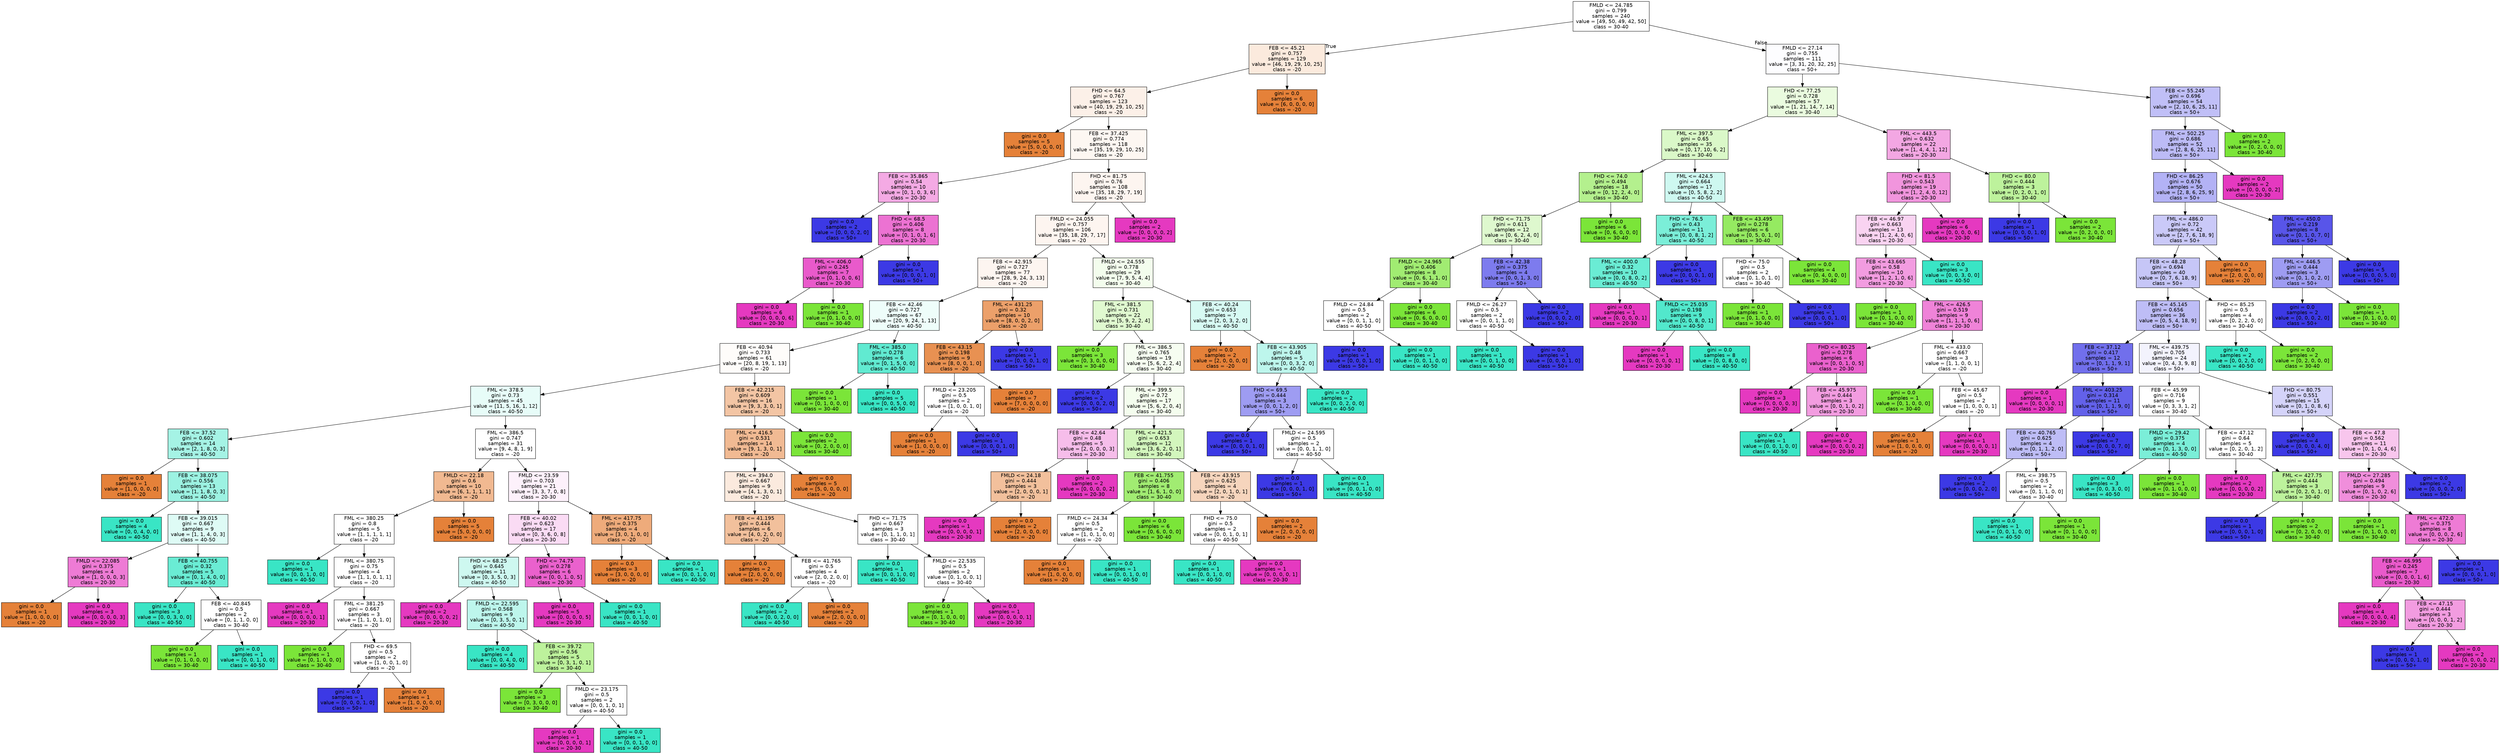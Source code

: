 digraph Tree {
node [shape=box, style="filled", color="black", fontname="helvetica"] ;
edge [fontname="helvetica"] ;
0 [label="FMLD <= 24.785\ngini = 0.799\nsamples = 240\nvalue = [49, 50, 49, 42, 50]\nclass = 30-40", fillcolor="#ffffff"] ;
1 [label="FEB <= 45.21\ngini = 0.757\nsamples = 129\nvalue = [46, 19, 29, 10, 25]\nclass = -20", fillcolor="#fbeadd"] ;
0 -> 1 [labeldistance=2.5, labelangle=45, headlabel="True"] ;
2 [label="FHD <= 64.5\ngini = 0.767\nsamples = 123\nvalue = [40, 19, 29, 10, 25]\nclass = -20", fillcolor="#fcf0e8"] ;
1 -> 2 ;
3 [label="gini = 0.0\nsamples = 5\nvalue = [5, 0, 0, 0, 0]\nclass = -20", fillcolor="#e58139"] ;
2 -> 3 ;
4 [label="FEB <= 37.425\ngini = 0.774\nsamples = 118\nvalue = [35, 19, 29, 10, 25]\nclass = -20", fillcolor="#fdf7f2"] ;
2 -> 4 ;
5 [label="FEB <= 35.865\ngini = 0.54\nsamples = 10\nvalue = [0, 1, 0, 3, 6]\nclass = 20-30", fillcolor="#f4aae4"] ;
4 -> 5 ;
6 [label="gini = 0.0\nsamples = 2\nvalue = [0, 0, 0, 2, 0]\nclass = 50+", fillcolor="#3c39e5"] ;
5 -> 6 ;
7 [label="FHD <= 68.5\ngini = 0.406\nsamples = 8\nvalue = [0, 1, 0, 1, 6]\nclass = 20-30", fillcolor="#ec72d2"] ;
5 -> 7 ;
8 [label="FML <= 406.0\ngini = 0.245\nsamples = 7\nvalue = [0, 1, 0, 0, 6]\nclass = 20-30", fillcolor="#e95acb"] ;
7 -> 8 ;
9 [label="gini = 0.0\nsamples = 6\nvalue = [0, 0, 0, 0, 6]\nclass = 20-30", fillcolor="#e539c0"] ;
8 -> 9 ;
10 [label="gini = 0.0\nsamples = 1\nvalue = [0, 1, 0, 0, 0]\nclass = 30-40", fillcolor="#7be539"] ;
8 -> 10 ;
11 [label="gini = 0.0\nsamples = 1\nvalue = [0, 0, 0, 1, 0]\nclass = 50+", fillcolor="#3c39e5"] ;
7 -> 11 ;
12 [label="FHD <= 81.75\ngini = 0.76\nsamples = 108\nvalue = [35, 18, 29, 7, 19]\nclass = -20", fillcolor="#fdf5f0"] ;
4 -> 12 ;
13 [label="FMLD <= 24.055\ngini = 0.757\nsamples = 106\nvalue = [35, 18, 29, 7, 17]\nclass = -20", fillcolor="#fdf5f0"] ;
12 -> 13 ;
14 [label="FEB <= 42.915\ngini = 0.727\nsamples = 77\nvalue = [28, 9, 24, 3, 13]\nclass = -20", fillcolor="#fdf5f0"] ;
13 -> 14 ;
15 [label="FEB <= 42.46\ngini = 0.727\nsamples = 67\nvalue = [20, 9, 24, 1, 13]\nclass = 40-50", fillcolor="#eefdfa"] ;
14 -> 15 ;
16 [label="FEB <= 40.94\ngini = 0.733\nsamples = 61\nvalue = [20, 8, 19, 1, 13]\nclass = -20", fillcolor="#fefcfa"] ;
15 -> 16 ;
17 [label="FML <= 378.5\ngini = 0.73\nsamples = 45\nvalue = [11, 5, 16, 1, 12]\nclass = 40-50", fillcolor="#e7fcf8"] ;
16 -> 17 ;
18 [label="FEB <= 37.52\ngini = 0.602\nsamples = 14\nvalue = [2, 1, 8, 0, 3]\nclass = 40-50", fillcolor="#a5f3e5"] ;
17 -> 18 ;
19 [label="gini = 0.0\nsamples = 1\nvalue = [1, 0, 0, 0, 0]\nclass = -20", fillcolor="#e58139"] ;
18 -> 19 ;
20 [label="FEB <= 38.075\ngini = 0.556\nsamples = 13\nvalue = [1, 1, 8, 0, 3]\nclass = 40-50", fillcolor="#9cf2e2"] ;
18 -> 20 ;
21 [label="gini = 0.0\nsamples = 4\nvalue = [0, 0, 4, 0, 0]\nclass = 40-50", fillcolor="#39e5c5"] ;
20 -> 21 ;
22 [label="FEB <= 39.015\ngini = 0.667\nsamples = 9\nvalue = [1, 1, 4, 0, 3]\nclass = 40-50", fillcolor="#defbf5"] ;
20 -> 22 ;
23 [label="FMLD <= 22.085\ngini = 0.375\nsamples = 4\nvalue = [1, 0, 0, 0, 3]\nclass = 20-30", fillcolor="#ee7bd5"] ;
22 -> 23 ;
24 [label="gini = 0.0\nsamples = 1\nvalue = [1, 0, 0, 0, 0]\nclass = -20", fillcolor="#e58139"] ;
23 -> 24 ;
25 [label="gini = 0.0\nsamples = 3\nvalue = [0, 0, 0, 0, 3]\nclass = 20-30", fillcolor="#e539c0"] ;
23 -> 25 ;
26 [label="FEB <= 40.755\ngini = 0.32\nsamples = 5\nvalue = [0, 1, 4, 0, 0]\nclass = 40-50", fillcolor="#6aecd4"] ;
22 -> 26 ;
27 [label="gini = 0.0\nsamples = 3\nvalue = [0, 0, 3, 0, 0]\nclass = 40-50", fillcolor="#39e5c5"] ;
26 -> 27 ;
28 [label="FEB <= 40.845\ngini = 0.5\nsamples = 2\nvalue = [0, 1, 1, 0, 0]\nclass = 30-40", fillcolor="#ffffff"] ;
26 -> 28 ;
29 [label="gini = 0.0\nsamples = 1\nvalue = [0, 1, 0, 0, 0]\nclass = 30-40", fillcolor="#7be539"] ;
28 -> 29 ;
30 [label="gini = 0.0\nsamples = 1\nvalue = [0, 0, 1, 0, 0]\nclass = 40-50", fillcolor="#39e5c5"] ;
28 -> 30 ;
31 [label="FML <= 386.5\ngini = 0.747\nsamples = 31\nvalue = [9, 4, 8, 1, 9]\nclass = -20", fillcolor="#ffffff"] ;
17 -> 31 ;
32 [label="FMLD <= 22.18\ngini = 0.6\nsamples = 10\nvalue = [6, 1, 1, 1, 1]\nclass = -20", fillcolor="#f1b991"] ;
31 -> 32 ;
33 [label="FML <= 380.25\ngini = 0.8\nsamples = 5\nvalue = [1, 1, 1, 1, 1]\nclass = -20", fillcolor="#ffffff"] ;
32 -> 33 ;
34 [label="gini = 0.0\nsamples = 1\nvalue = [0, 0, 1, 0, 0]\nclass = 40-50", fillcolor="#39e5c5"] ;
33 -> 34 ;
35 [label="FML <= 380.75\ngini = 0.75\nsamples = 4\nvalue = [1, 1, 0, 1, 1]\nclass = -20", fillcolor="#ffffff"] ;
33 -> 35 ;
36 [label="gini = 0.0\nsamples = 1\nvalue = [0, 0, 0, 0, 1]\nclass = 20-30", fillcolor="#e539c0"] ;
35 -> 36 ;
37 [label="FML <= 381.25\ngini = 0.667\nsamples = 3\nvalue = [1, 1, 0, 1, 0]\nclass = -20", fillcolor="#ffffff"] ;
35 -> 37 ;
38 [label="gini = 0.0\nsamples = 1\nvalue = [0, 1, 0, 0, 0]\nclass = 30-40", fillcolor="#7be539"] ;
37 -> 38 ;
39 [label="FHD <= 69.5\ngini = 0.5\nsamples = 2\nvalue = [1, 0, 0, 1, 0]\nclass = -20", fillcolor="#ffffff"] ;
37 -> 39 ;
40 [label="gini = 0.0\nsamples = 1\nvalue = [0, 0, 0, 1, 0]\nclass = 50+", fillcolor="#3c39e5"] ;
39 -> 40 ;
41 [label="gini = 0.0\nsamples = 1\nvalue = [1, 0, 0, 0, 0]\nclass = -20", fillcolor="#e58139"] ;
39 -> 41 ;
42 [label="gini = 0.0\nsamples = 5\nvalue = [5, 0, 0, 0, 0]\nclass = -20", fillcolor="#e58139"] ;
32 -> 42 ;
43 [label="FMLD <= 23.59\ngini = 0.703\nsamples = 21\nvalue = [3, 3, 7, 0, 8]\nclass = 20-30", fillcolor="#fdf1fb"] ;
31 -> 43 ;
44 [label="FEB <= 40.02\ngini = 0.623\nsamples = 17\nvalue = [0, 3, 6, 0, 8]\nclass = 20-30", fillcolor="#fadbf4"] ;
43 -> 44 ;
45 [label="FHD <= 68.25\ngini = 0.645\nsamples = 11\nvalue = [0, 3, 5, 0, 3]\nclass = 40-50", fillcolor="#cef8f0"] ;
44 -> 45 ;
46 [label="gini = 0.0\nsamples = 2\nvalue = [0, 0, 0, 0, 2]\nclass = 20-30", fillcolor="#e539c0"] ;
45 -> 46 ;
47 [label="FMLD <= 22.595\ngini = 0.568\nsamples = 9\nvalue = [0, 3, 5, 0, 1]\nclass = 40-50", fillcolor="#bdf6ec"] ;
45 -> 47 ;
48 [label="gini = 0.0\nsamples = 4\nvalue = [0, 0, 4, 0, 0]\nclass = 40-50", fillcolor="#39e5c5"] ;
47 -> 48 ;
49 [label="FEB <= 39.72\ngini = 0.56\nsamples = 5\nvalue = [0, 3, 1, 0, 1]\nclass = 30-40", fillcolor="#bdf29c"] ;
47 -> 49 ;
50 [label="gini = 0.0\nsamples = 3\nvalue = [0, 3, 0, 0, 0]\nclass = 30-40", fillcolor="#7be539"] ;
49 -> 50 ;
51 [label="FMLD <= 23.175\ngini = 0.5\nsamples = 2\nvalue = [0, 0, 1, 0, 1]\nclass = 40-50", fillcolor="#ffffff"] ;
49 -> 51 ;
52 [label="gini = 0.0\nsamples = 1\nvalue = [0, 0, 0, 0, 1]\nclass = 20-30", fillcolor="#e539c0"] ;
51 -> 52 ;
53 [label="gini = 0.0\nsamples = 1\nvalue = [0, 0, 1, 0, 0]\nclass = 40-50", fillcolor="#39e5c5"] ;
51 -> 53 ;
54 [label="FHD <= 74.75\ngini = 0.278\nsamples = 6\nvalue = [0, 0, 1, 0, 5]\nclass = 20-30", fillcolor="#ea61cd"] ;
44 -> 54 ;
55 [label="gini = 0.0\nsamples = 5\nvalue = [0, 0, 0, 0, 5]\nclass = 20-30", fillcolor="#e539c0"] ;
54 -> 55 ;
56 [label="gini = 0.0\nsamples = 1\nvalue = [0, 0, 1, 0, 0]\nclass = 40-50", fillcolor="#39e5c5"] ;
54 -> 56 ;
57 [label="FML <= 417.75\ngini = 0.375\nsamples = 4\nvalue = [3, 0, 1, 0, 0]\nclass = -20", fillcolor="#eeab7b"] ;
43 -> 57 ;
58 [label="gini = 0.0\nsamples = 3\nvalue = [3, 0, 0, 0, 0]\nclass = -20", fillcolor="#e58139"] ;
57 -> 58 ;
59 [label="gini = 0.0\nsamples = 1\nvalue = [0, 0, 1, 0, 0]\nclass = 40-50", fillcolor="#39e5c5"] ;
57 -> 59 ;
60 [label="FEB <= 42.215\ngini = 0.609\nsamples = 16\nvalue = [9, 3, 3, 0, 1]\nclass = -20", fillcolor="#f3c5a4"] ;
16 -> 60 ;
61 [label="FML <= 416.5\ngini = 0.531\nsamples = 14\nvalue = [9, 1, 3, 0, 1]\nclass = -20", fillcolor="#f1ba93"] ;
60 -> 61 ;
62 [label="FML <= 394.0\ngini = 0.667\nsamples = 9\nvalue = [4, 1, 3, 0, 1]\nclass = -20", fillcolor="#fbeade"] ;
61 -> 62 ;
63 [label="FEB <= 41.195\ngini = 0.444\nsamples = 6\nvalue = [4, 0, 2, 0, 0]\nclass = -20", fillcolor="#f2c09c"] ;
62 -> 63 ;
64 [label="gini = 0.0\nsamples = 2\nvalue = [2, 0, 0, 0, 0]\nclass = -20", fillcolor="#e58139"] ;
63 -> 64 ;
65 [label="FEB <= 41.765\ngini = 0.5\nsamples = 4\nvalue = [2, 0, 2, 0, 0]\nclass = -20", fillcolor="#ffffff"] ;
63 -> 65 ;
66 [label="gini = 0.0\nsamples = 2\nvalue = [0, 0, 2, 0, 0]\nclass = 40-50", fillcolor="#39e5c5"] ;
65 -> 66 ;
67 [label="gini = 0.0\nsamples = 2\nvalue = [2, 0, 0, 0, 0]\nclass = -20", fillcolor="#e58139"] ;
65 -> 67 ;
68 [label="FHD <= 71.75\ngini = 0.667\nsamples = 3\nvalue = [0, 1, 1, 0, 1]\nclass = 30-40", fillcolor="#ffffff"] ;
62 -> 68 ;
69 [label="gini = 0.0\nsamples = 1\nvalue = [0, 0, 1, 0, 0]\nclass = 40-50", fillcolor="#39e5c5"] ;
68 -> 69 ;
70 [label="FMLD <= 22.535\ngini = 0.5\nsamples = 2\nvalue = [0, 1, 0, 0, 1]\nclass = 30-40", fillcolor="#ffffff"] ;
68 -> 70 ;
71 [label="gini = 0.0\nsamples = 1\nvalue = [0, 1, 0, 0, 0]\nclass = 30-40", fillcolor="#7be539"] ;
70 -> 71 ;
72 [label="gini = 0.0\nsamples = 1\nvalue = [0, 0, 0, 0, 1]\nclass = 20-30", fillcolor="#e539c0"] ;
70 -> 72 ;
73 [label="gini = 0.0\nsamples = 5\nvalue = [5, 0, 0, 0, 0]\nclass = -20", fillcolor="#e58139"] ;
61 -> 73 ;
74 [label="gini = 0.0\nsamples = 2\nvalue = [0, 2, 0, 0, 0]\nclass = 30-40", fillcolor="#7be539"] ;
60 -> 74 ;
75 [label="FML <= 385.0\ngini = 0.278\nsamples = 6\nvalue = [0, 1, 5, 0, 0]\nclass = 40-50", fillcolor="#61ead1"] ;
15 -> 75 ;
76 [label="gini = 0.0\nsamples = 1\nvalue = [0, 1, 0, 0, 0]\nclass = 30-40", fillcolor="#7be539"] ;
75 -> 76 ;
77 [label="gini = 0.0\nsamples = 5\nvalue = [0, 0, 5, 0, 0]\nclass = 40-50", fillcolor="#39e5c5"] ;
75 -> 77 ;
78 [label="FML <= 431.25\ngini = 0.32\nsamples = 10\nvalue = [8, 0, 0, 2, 0]\nclass = -20", fillcolor="#eca06a"] ;
14 -> 78 ;
79 [label="FEB <= 43.15\ngini = 0.198\nsamples = 9\nvalue = [8, 0, 0, 1, 0]\nclass = -20", fillcolor="#e89152"] ;
78 -> 79 ;
80 [label="FMLD <= 23.205\ngini = 0.5\nsamples = 2\nvalue = [1, 0, 0, 1, 0]\nclass = -20", fillcolor="#ffffff"] ;
79 -> 80 ;
81 [label="gini = 0.0\nsamples = 1\nvalue = [1, 0, 0, 0, 0]\nclass = -20", fillcolor="#e58139"] ;
80 -> 81 ;
82 [label="gini = 0.0\nsamples = 1\nvalue = [0, 0, 0, 1, 0]\nclass = 50+", fillcolor="#3c39e5"] ;
80 -> 82 ;
83 [label="gini = 0.0\nsamples = 7\nvalue = [7, 0, 0, 0, 0]\nclass = -20", fillcolor="#e58139"] ;
79 -> 83 ;
84 [label="gini = 0.0\nsamples = 1\nvalue = [0, 0, 0, 1, 0]\nclass = 50+", fillcolor="#3c39e5"] ;
78 -> 84 ;
85 [label="FMLD <= 24.555\ngini = 0.778\nsamples = 29\nvalue = [7, 9, 5, 4, 4]\nclass = 30-40", fillcolor="#f3fded"] ;
13 -> 85 ;
86 [label="FML <= 381.5\ngini = 0.731\nsamples = 22\nvalue = [5, 9, 2, 2, 4]\nclass = 30-40", fillcolor="#e0f9d0"] ;
85 -> 86 ;
87 [label="gini = 0.0\nsamples = 3\nvalue = [0, 3, 0, 0, 0]\nclass = 30-40", fillcolor="#7be539"] ;
86 -> 87 ;
88 [label="FML <= 386.5\ngini = 0.765\nsamples = 19\nvalue = [5, 6, 2, 2, 4]\nclass = 30-40", fillcolor="#f6fdf1"] ;
86 -> 88 ;
89 [label="gini = 0.0\nsamples = 2\nvalue = [0, 0, 0, 2, 0]\nclass = 50+", fillcolor="#3c39e5"] ;
88 -> 89 ;
90 [label="FML <= 399.5\ngini = 0.72\nsamples = 17\nvalue = [5, 6, 2, 0, 4]\nclass = 30-40", fillcolor="#f4fdee"] ;
88 -> 90 ;
91 [label="FEB <= 42.64\ngini = 0.48\nsamples = 5\nvalue = [2, 0, 0, 0, 3]\nclass = 20-30", fillcolor="#f6bdea"] ;
90 -> 91 ;
92 [label="FMLD <= 24.18\ngini = 0.444\nsamples = 3\nvalue = [2, 0, 0, 0, 1]\nclass = -20", fillcolor="#f2c09c"] ;
91 -> 92 ;
93 [label="gini = 0.0\nsamples = 1\nvalue = [0, 0, 0, 0, 1]\nclass = 20-30", fillcolor="#e539c0"] ;
92 -> 93 ;
94 [label="gini = 0.0\nsamples = 2\nvalue = [2, 0, 0, 0, 0]\nclass = -20", fillcolor="#e58139"] ;
92 -> 94 ;
95 [label="gini = 0.0\nsamples = 2\nvalue = [0, 0, 0, 0, 2]\nclass = 20-30", fillcolor="#e539c0"] ;
91 -> 95 ;
96 [label="FML <= 421.5\ngini = 0.653\nsamples = 12\nvalue = [3, 6, 2, 0, 1]\nclass = 30-40", fillcolor="#d3f6bd"] ;
90 -> 96 ;
97 [label="FEB <= 41.755\ngini = 0.406\nsamples = 8\nvalue = [1, 6, 1, 0, 0]\nclass = 30-40", fillcolor="#a1ec72"] ;
96 -> 97 ;
98 [label="FMLD <= 24.34\ngini = 0.5\nsamples = 2\nvalue = [1, 0, 1, 0, 0]\nclass = -20", fillcolor="#ffffff"] ;
97 -> 98 ;
99 [label="gini = 0.0\nsamples = 1\nvalue = [1, 0, 0, 0, 0]\nclass = -20", fillcolor="#e58139"] ;
98 -> 99 ;
100 [label="gini = 0.0\nsamples = 1\nvalue = [0, 0, 1, 0, 0]\nclass = 40-50", fillcolor="#39e5c5"] ;
98 -> 100 ;
101 [label="gini = 0.0\nsamples = 6\nvalue = [0, 6, 0, 0, 0]\nclass = 30-40", fillcolor="#7be539"] ;
97 -> 101 ;
102 [label="FEB <= 43.915\ngini = 0.625\nsamples = 4\nvalue = [2, 0, 1, 0, 1]\nclass = -20", fillcolor="#f6d5bd"] ;
96 -> 102 ;
103 [label="FHD <= 75.0\ngini = 0.5\nsamples = 2\nvalue = [0, 0, 1, 0, 1]\nclass = 40-50", fillcolor="#ffffff"] ;
102 -> 103 ;
104 [label="gini = 0.0\nsamples = 1\nvalue = [0, 0, 1, 0, 0]\nclass = 40-50", fillcolor="#39e5c5"] ;
103 -> 104 ;
105 [label="gini = 0.0\nsamples = 1\nvalue = [0, 0, 0, 0, 1]\nclass = 20-30", fillcolor="#e539c0"] ;
103 -> 105 ;
106 [label="gini = 0.0\nsamples = 2\nvalue = [2, 0, 0, 0, 0]\nclass = -20", fillcolor="#e58139"] ;
102 -> 106 ;
107 [label="FEB <= 40.24\ngini = 0.653\nsamples = 7\nvalue = [2, 0, 3, 2, 0]\nclass = 40-50", fillcolor="#d7faf3"] ;
85 -> 107 ;
108 [label="gini = 0.0\nsamples = 2\nvalue = [2, 0, 0, 0, 0]\nclass = -20", fillcolor="#e58139"] ;
107 -> 108 ;
109 [label="FEB <= 43.905\ngini = 0.48\nsamples = 5\nvalue = [0, 0, 3, 2, 0]\nclass = 40-50", fillcolor="#bdf6ec"] ;
107 -> 109 ;
110 [label="FHD <= 69.5\ngini = 0.444\nsamples = 3\nvalue = [0, 0, 1, 2, 0]\nclass = 50+", fillcolor="#9e9cf2"] ;
109 -> 110 ;
111 [label="gini = 0.0\nsamples = 1\nvalue = [0, 0, 0, 1, 0]\nclass = 50+", fillcolor="#3c39e5"] ;
110 -> 111 ;
112 [label="FMLD <= 24.595\ngini = 0.5\nsamples = 2\nvalue = [0, 0, 1, 1, 0]\nclass = 40-50", fillcolor="#ffffff"] ;
110 -> 112 ;
113 [label="gini = 0.0\nsamples = 1\nvalue = [0, 0, 0, 1, 0]\nclass = 50+", fillcolor="#3c39e5"] ;
112 -> 113 ;
114 [label="gini = 0.0\nsamples = 1\nvalue = [0, 0, 1, 0, 0]\nclass = 40-50", fillcolor="#39e5c5"] ;
112 -> 114 ;
115 [label="gini = 0.0\nsamples = 2\nvalue = [0, 0, 2, 0, 0]\nclass = 40-50", fillcolor="#39e5c5"] ;
109 -> 115 ;
116 [label="gini = 0.0\nsamples = 2\nvalue = [0, 0, 0, 0, 2]\nclass = 20-30", fillcolor="#e539c0"] ;
12 -> 116 ;
117 [label="gini = 0.0\nsamples = 6\nvalue = [6, 0, 0, 0, 0]\nclass = -20", fillcolor="#e58139"] ;
1 -> 117 ;
118 [label="FMLD <= 27.14\ngini = 0.755\nsamples = 111\nvalue = [3, 31, 20, 32, 25]\nclass = 50+", fillcolor="#fdfdff"] ;
0 -> 118 [labeldistance=2.5, labelangle=-45, headlabel="False"] ;
119 [label="FHD <= 77.25\ngini = 0.728\nsamples = 57\nvalue = [1, 21, 14, 7, 14]\nclass = 30-40", fillcolor="#eafbdf"] ;
118 -> 119 ;
120 [label="FML <= 397.5\ngini = 0.65\nsamples = 35\nvalue = [0, 17, 10, 6, 2]\nclass = 30-40", fillcolor="#daf8c8"] ;
119 -> 120 ;
121 [label="FHD <= 74.0\ngini = 0.494\nsamples = 18\nvalue = [0, 12, 2, 4, 0]\nclass = 30-40", fillcolor="#b4f08e"] ;
120 -> 121 ;
122 [label="FHD <= 71.75\ngini = 0.611\nsamples = 12\nvalue = [0, 6, 2, 4, 0]\nclass = 30-40", fillcolor="#def8ce"] ;
121 -> 122 ;
123 [label="FMLD <= 24.965\ngini = 0.406\nsamples = 8\nvalue = [0, 6, 1, 1, 0]\nclass = 30-40", fillcolor="#a1ec72"] ;
122 -> 123 ;
124 [label="FMLD <= 24.84\ngini = 0.5\nsamples = 2\nvalue = [0, 0, 1, 1, 0]\nclass = 40-50", fillcolor="#ffffff"] ;
123 -> 124 ;
125 [label="gini = 0.0\nsamples = 1\nvalue = [0, 0, 0, 1, 0]\nclass = 50+", fillcolor="#3c39e5"] ;
124 -> 125 ;
126 [label="gini = 0.0\nsamples = 1\nvalue = [0, 0, 1, 0, 0]\nclass = 40-50", fillcolor="#39e5c5"] ;
124 -> 126 ;
127 [label="gini = 0.0\nsamples = 6\nvalue = [0, 6, 0, 0, 0]\nclass = 30-40", fillcolor="#7be539"] ;
123 -> 127 ;
128 [label="FEB <= 42.38\ngini = 0.375\nsamples = 4\nvalue = [0, 0, 1, 3, 0]\nclass = 50+", fillcolor="#7d7bee"] ;
122 -> 128 ;
129 [label="FMLD <= 26.27\ngini = 0.5\nsamples = 2\nvalue = [0, 0, 1, 1, 0]\nclass = 40-50", fillcolor="#ffffff"] ;
128 -> 129 ;
130 [label="gini = 0.0\nsamples = 1\nvalue = [0, 0, 1, 0, 0]\nclass = 40-50", fillcolor="#39e5c5"] ;
129 -> 130 ;
131 [label="gini = 0.0\nsamples = 1\nvalue = [0, 0, 0, 1, 0]\nclass = 50+", fillcolor="#3c39e5"] ;
129 -> 131 ;
132 [label="gini = 0.0\nsamples = 2\nvalue = [0, 0, 0, 2, 0]\nclass = 50+", fillcolor="#3c39e5"] ;
128 -> 132 ;
133 [label="gini = 0.0\nsamples = 6\nvalue = [0, 6, 0, 0, 0]\nclass = 30-40", fillcolor="#7be539"] ;
121 -> 133 ;
134 [label="FML <= 424.5\ngini = 0.664\nsamples = 17\nvalue = [0, 5, 8, 2, 2]\nclass = 40-50", fillcolor="#cef8f0"] ;
120 -> 134 ;
135 [label="FHD <= 76.5\ngini = 0.43\nsamples = 11\nvalue = [0, 0, 8, 1, 2]\nclass = 40-50", fillcolor="#7beed8"] ;
134 -> 135 ;
136 [label="FML <= 400.0\ngini = 0.32\nsamples = 10\nvalue = [0, 0, 8, 0, 2]\nclass = 40-50", fillcolor="#6aecd4"] ;
135 -> 136 ;
137 [label="gini = 0.0\nsamples = 1\nvalue = [0, 0, 0, 0, 1]\nclass = 20-30", fillcolor="#e539c0"] ;
136 -> 137 ;
138 [label="FMLD <= 25.035\ngini = 0.198\nsamples = 9\nvalue = [0, 0, 8, 0, 1]\nclass = 40-50", fillcolor="#52e8cc"] ;
136 -> 138 ;
139 [label="gini = 0.0\nsamples = 1\nvalue = [0, 0, 0, 0, 1]\nclass = 20-30", fillcolor="#e539c0"] ;
138 -> 139 ;
140 [label="gini = 0.0\nsamples = 8\nvalue = [0, 0, 8, 0, 0]\nclass = 40-50", fillcolor="#39e5c5"] ;
138 -> 140 ;
141 [label="gini = 0.0\nsamples = 1\nvalue = [0, 0, 0, 1, 0]\nclass = 50+", fillcolor="#3c39e5"] ;
135 -> 141 ;
142 [label="FEB <= 43.495\ngini = 0.278\nsamples = 6\nvalue = [0, 5, 0, 1, 0]\nclass = 30-40", fillcolor="#95ea61"] ;
134 -> 142 ;
143 [label="FHD <= 75.0\ngini = 0.5\nsamples = 2\nvalue = [0, 1, 0, 1, 0]\nclass = 30-40", fillcolor="#ffffff"] ;
142 -> 143 ;
144 [label="gini = 0.0\nsamples = 1\nvalue = [0, 1, 0, 0, 0]\nclass = 30-40", fillcolor="#7be539"] ;
143 -> 144 ;
145 [label="gini = 0.0\nsamples = 1\nvalue = [0, 0, 0, 1, 0]\nclass = 50+", fillcolor="#3c39e5"] ;
143 -> 145 ;
146 [label="gini = 0.0\nsamples = 4\nvalue = [0, 4, 0, 0, 0]\nclass = 30-40", fillcolor="#7be539"] ;
142 -> 146 ;
147 [label="FML <= 443.5\ngini = 0.632\nsamples = 22\nvalue = [1, 4, 4, 1, 12]\nclass = 20-30", fillcolor="#f3a7e3"] ;
119 -> 147 ;
148 [label="FHD <= 81.5\ngini = 0.543\nsamples = 19\nvalue = [1, 2, 4, 0, 12]\nclass = 20-30", fillcolor="#f195dd"] ;
147 -> 148 ;
149 [label="FEB <= 46.97\ngini = 0.663\nsamples = 13\nvalue = [1, 2, 4, 0, 6]\nclass = 20-30", fillcolor="#f9d3f1"] ;
148 -> 149 ;
150 [label="FEB <= 43.665\ngini = 0.58\nsamples = 10\nvalue = [1, 2, 1, 0, 6]\nclass = 20-30", fillcolor="#f29ce0"] ;
149 -> 150 ;
151 [label="gini = 0.0\nsamples = 1\nvalue = [0, 1, 0, 0, 0]\nclass = 30-40", fillcolor="#7be539"] ;
150 -> 151 ;
152 [label="FML <= 426.5\ngini = 0.519\nsamples = 9\nvalue = [1, 1, 1, 0, 6]\nclass = 20-30", fillcolor="#ef83d8"] ;
150 -> 152 ;
153 [label="FHD <= 80.25\ngini = 0.278\nsamples = 6\nvalue = [0, 0, 1, 0, 5]\nclass = 20-30", fillcolor="#ea61cd"] ;
152 -> 153 ;
154 [label="gini = 0.0\nsamples = 3\nvalue = [0, 0, 0, 0, 3]\nclass = 20-30", fillcolor="#e539c0"] ;
153 -> 154 ;
155 [label="FEB <= 45.975\ngini = 0.444\nsamples = 3\nvalue = [0, 0, 1, 0, 2]\nclass = 20-30", fillcolor="#f29ce0"] ;
153 -> 155 ;
156 [label="gini = 0.0\nsamples = 1\nvalue = [0, 0, 1, 0, 0]\nclass = 40-50", fillcolor="#39e5c5"] ;
155 -> 156 ;
157 [label="gini = 0.0\nsamples = 2\nvalue = [0, 0, 0, 0, 2]\nclass = 20-30", fillcolor="#e539c0"] ;
155 -> 157 ;
158 [label="FML <= 433.0\ngini = 0.667\nsamples = 3\nvalue = [1, 1, 0, 0, 1]\nclass = -20", fillcolor="#ffffff"] ;
152 -> 158 ;
159 [label="gini = 0.0\nsamples = 1\nvalue = [0, 1, 0, 0, 0]\nclass = 30-40", fillcolor="#7be539"] ;
158 -> 159 ;
160 [label="FEB <= 45.67\ngini = 0.5\nsamples = 2\nvalue = [1, 0, 0, 0, 1]\nclass = -20", fillcolor="#ffffff"] ;
158 -> 160 ;
161 [label="gini = 0.0\nsamples = 1\nvalue = [1, 0, 0, 0, 0]\nclass = -20", fillcolor="#e58139"] ;
160 -> 161 ;
162 [label="gini = 0.0\nsamples = 1\nvalue = [0, 0, 0, 0, 1]\nclass = 20-30", fillcolor="#e539c0"] ;
160 -> 162 ;
163 [label="gini = 0.0\nsamples = 3\nvalue = [0, 0, 3, 0, 0]\nclass = 40-50", fillcolor="#39e5c5"] ;
149 -> 163 ;
164 [label="gini = 0.0\nsamples = 6\nvalue = [0, 0, 0, 0, 6]\nclass = 20-30", fillcolor="#e539c0"] ;
148 -> 164 ;
165 [label="FHD <= 80.0\ngini = 0.444\nsamples = 3\nvalue = [0, 2, 0, 1, 0]\nclass = 30-40", fillcolor="#bdf29c"] ;
147 -> 165 ;
166 [label="gini = 0.0\nsamples = 1\nvalue = [0, 0, 0, 1, 0]\nclass = 50+", fillcolor="#3c39e5"] ;
165 -> 166 ;
167 [label="gini = 0.0\nsamples = 2\nvalue = [0, 2, 0, 0, 0]\nclass = 30-40", fillcolor="#7be539"] ;
165 -> 167 ;
168 [label="FEB <= 55.245\ngini = 0.696\nsamples = 54\nvalue = [2, 10, 6, 25, 11]\nclass = 50+", fillcolor="#c0bff7"] ;
118 -> 168 ;
169 [label="FML <= 502.25\ngini = 0.686\nsamples = 52\nvalue = [2, 8, 6, 25, 11]\nclass = 50+", fillcolor="#bcbbf6"] ;
168 -> 169 ;
170 [label="FHD <= 86.25\ngini = 0.676\nsamples = 50\nvalue = [2, 8, 6, 25, 9]\nclass = 50+", fillcolor="#b3b2f5"] ;
169 -> 170 ;
171 [label="FML <= 486.0\ngini = 0.72\nsamples = 42\nvalue = [2, 7, 6, 18, 9]\nclass = 50+", fillcolor="#cac9f8"] ;
170 -> 171 ;
172 [label="FEB <= 48.28\ngini = 0.694\nsamples = 40\nvalue = [0, 7, 6, 18, 9]\nclass = 50+", fillcolor="#c6c6f7"] ;
171 -> 172 ;
173 [label="FEB <= 45.145\ngini = 0.656\nsamples = 36\nvalue = [0, 5, 4, 18, 9]\nclass = 50+", fillcolor="#bebdf6"] ;
172 -> 173 ;
174 [label="FEB <= 37.12\ngini = 0.417\nsamples = 12\nvalue = [0, 1, 1, 9, 1]\nclass = 50+", fillcolor="#716fec"] ;
173 -> 174 ;
175 [label="gini = 0.0\nsamples = 1\nvalue = [0, 0, 0, 0, 1]\nclass = 20-30", fillcolor="#e539c0"] ;
174 -> 175 ;
176 [label="FML <= 403.25\ngini = 0.314\nsamples = 11\nvalue = [0, 1, 1, 9, 0]\nclass = 50+", fillcolor="#6361ea"] ;
174 -> 176 ;
177 [label="FEB <= 40.765\ngini = 0.625\nsamples = 4\nvalue = [0, 1, 1, 2, 0]\nclass = 50+", fillcolor="#bebdf6"] ;
176 -> 177 ;
178 [label="gini = 0.0\nsamples = 2\nvalue = [0, 0, 0, 2, 0]\nclass = 50+", fillcolor="#3c39e5"] ;
177 -> 178 ;
179 [label="FML <= 398.75\ngini = 0.5\nsamples = 2\nvalue = [0, 1, 1, 0, 0]\nclass = 30-40", fillcolor="#ffffff"] ;
177 -> 179 ;
180 [label="gini = 0.0\nsamples = 1\nvalue = [0, 0, 1, 0, 0]\nclass = 40-50", fillcolor="#39e5c5"] ;
179 -> 180 ;
181 [label="gini = 0.0\nsamples = 1\nvalue = [0, 1, 0, 0, 0]\nclass = 30-40", fillcolor="#7be539"] ;
179 -> 181 ;
182 [label="gini = 0.0\nsamples = 7\nvalue = [0, 0, 0, 7, 0]\nclass = 50+", fillcolor="#3c39e5"] ;
176 -> 182 ;
183 [label="FML <= 439.75\ngini = 0.705\nsamples = 24\nvalue = [0, 4, 3, 9, 8]\nclass = 50+", fillcolor="#f3f3fd"] ;
173 -> 183 ;
184 [label="FEB <= 45.99\ngini = 0.716\nsamples = 9\nvalue = [0, 3, 3, 1, 2]\nclass = 30-40", fillcolor="#ffffff"] ;
183 -> 184 ;
185 [label="FMLD <= 29.42\ngini = 0.375\nsamples = 4\nvalue = [0, 1, 3, 0, 0]\nclass = 40-50", fillcolor="#7beed8"] ;
184 -> 185 ;
186 [label="gini = 0.0\nsamples = 3\nvalue = [0, 0, 3, 0, 0]\nclass = 40-50", fillcolor="#39e5c5"] ;
185 -> 186 ;
187 [label="gini = 0.0\nsamples = 1\nvalue = [0, 1, 0, 0, 0]\nclass = 30-40", fillcolor="#7be539"] ;
185 -> 187 ;
188 [label="FEB <= 47.12\ngini = 0.64\nsamples = 5\nvalue = [0, 2, 0, 1, 2]\nclass = 30-40", fillcolor="#ffffff"] ;
184 -> 188 ;
189 [label="gini = 0.0\nsamples = 2\nvalue = [0, 0, 0, 0, 2]\nclass = 20-30", fillcolor="#e539c0"] ;
188 -> 189 ;
190 [label="FML <= 427.75\ngini = 0.444\nsamples = 3\nvalue = [0, 2, 0, 1, 0]\nclass = 30-40", fillcolor="#bdf29c"] ;
188 -> 190 ;
191 [label="gini = 0.0\nsamples = 1\nvalue = [0, 0, 0, 1, 0]\nclass = 50+", fillcolor="#3c39e5"] ;
190 -> 191 ;
192 [label="gini = 0.0\nsamples = 2\nvalue = [0, 2, 0, 0, 0]\nclass = 30-40", fillcolor="#7be539"] ;
190 -> 192 ;
193 [label="FHD <= 80.75\ngini = 0.551\nsamples = 15\nvalue = [0, 1, 0, 8, 6]\nclass = 50+", fillcolor="#d4d3f9"] ;
183 -> 193 ;
194 [label="gini = 0.0\nsamples = 4\nvalue = [0, 0, 0, 4, 0]\nclass = 50+", fillcolor="#3c39e5"] ;
193 -> 194 ;
195 [label="FEB <= 47.8\ngini = 0.562\nsamples = 11\nvalue = [0, 1, 0, 4, 6]\nclass = 20-30", fillcolor="#f8c6ed"] ;
193 -> 195 ;
196 [label="FMLD <= 27.285\ngini = 0.494\nsamples = 9\nvalue = [0, 1, 0, 2, 6]\nclass = 20-30", fillcolor="#f08edb"] ;
195 -> 196 ;
197 [label="gini = 0.0\nsamples = 1\nvalue = [0, 1, 0, 0, 0]\nclass = 30-40", fillcolor="#7be539"] ;
196 -> 197 ;
198 [label="FML <= 472.0\ngini = 0.375\nsamples = 8\nvalue = [0, 0, 0, 2, 6]\nclass = 20-30", fillcolor="#ee7bd5"] ;
196 -> 198 ;
199 [label="FEB <= 46.995\ngini = 0.245\nsamples = 7\nvalue = [0, 0, 0, 1, 6]\nclass = 20-30", fillcolor="#e95acb"] ;
198 -> 199 ;
200 [label="gini = 0.0\nsamples = 4\nvalue = [0, 0, 0, 0, 4]\nclass = 20-30", fillcolor="#e539c0"] ;
199 -> 200 ;
201 [label="FEB <= 47.15\ngini = 0.444\nsamples = 3\nvalue = [0, 0, 0, 1, 2]\nclass = 20-30", fillcolor="#f29ce0"] ;
199 -> 201 ;
202 [label="gini = 0.0\nsamples = 1\nvalue = [0, 0, 0, 1, 0]\nclass = 50+", fillcolor="#3c39e5"] ;
201 -> 202 ;
203 [label="gini = 0.0\nsamples = 2\nvalue = [0, 0, 0, 0, 2]\nclass = 20-30", fillcolor="#e539c0"] ;
201 -> 203 ;
204 [label="gini = 0.0\nsamples = 1\nvalue = [0, 0, 0, 1, 0]\nclass = 50+", fillcolor="#3c39e5"] ;
198 -> 204 ;
205 [label="gini = 0.0\nsamples = 2\nvalue = [0, 0, 0, 2, 0]\nclass = 50+", fillcolor="#3c39e5"] ;
195 -> 205 ;
206 [label="FHD <= 85.25\ngini = 0.5\nsamples = 4\nvalue = [0, 2, 2, 0, 0]\nclass = 30-40", fillcolor="#ffffff"] ;
172 -> 206 ;
207 [label="gini = 0.0\nsamples = 2\nvalue = [0, 0, 2, 0, 0]\nclass = 40-50", fillcolor="#39e5c5"] ;
206 -> 207 ;
208 [label="gini = 0.0\nsamples = 2\nvalue = [0, 2, 0, 0, 0]\nclass = 30-40", fillcolor="#7be539"] ;
206 -> 208 ;
209 [label="gini = 0.0\nsamples = 2\nvalue = [2, 0, 0, 0, 0]\nclass = -20", fillcolor="#e58139"] ;
171 -> 209 ;
210 [label="FML <= 450.0\ngini = 0.219\nsamples = 8\nvalue = [0, 1, 0, 7, 0]\nclass = 50+", fillcolor="#5855e9"] ;
170 -> 210 ;
211 [label="FML <= 446.5\ngini = 0.444\nsamples = 3\nvalue = [0, 1, 0, 2, 0]\nclass = 50+", fillcolor="#9e9cf2"] ;
210 -> 211 ;
212 [label="gini = 0.0\nsamples = 2\nvalue = [0, 0, 0, 2, 0]\nclass = 50+", fillcolor="#3c39e5"] ;
211 -> 212 ;
213 [label="gini = 0.0\nsamples = 1\nvalue = [0, 1, 0, 0, 0]\nclass = 30-40", fillcolor="#7be539"] ;
211 -> 213 ;
214 [label="gini = 0.0\nsamples = 5\nvalue = [0, 0, 0, 5, 0]\nclass = 50+", fillcolor="#3c39e5"] ;
210 -> 214 ;
215 [label="gini = 0.0\nsamples = 2\nvalue = [0, 0, 0, 0, 2]\nclass = 20-30", fillcolor="#e539c0"] ;
169 -> 215 ;
216 [label="gini = 0.0\nsamples = 2\nvalue = [0, 2, 0, 0, 0]\nclass = 30-40", fillcolor="#7be539"] ;
168 -> 216 ;
}